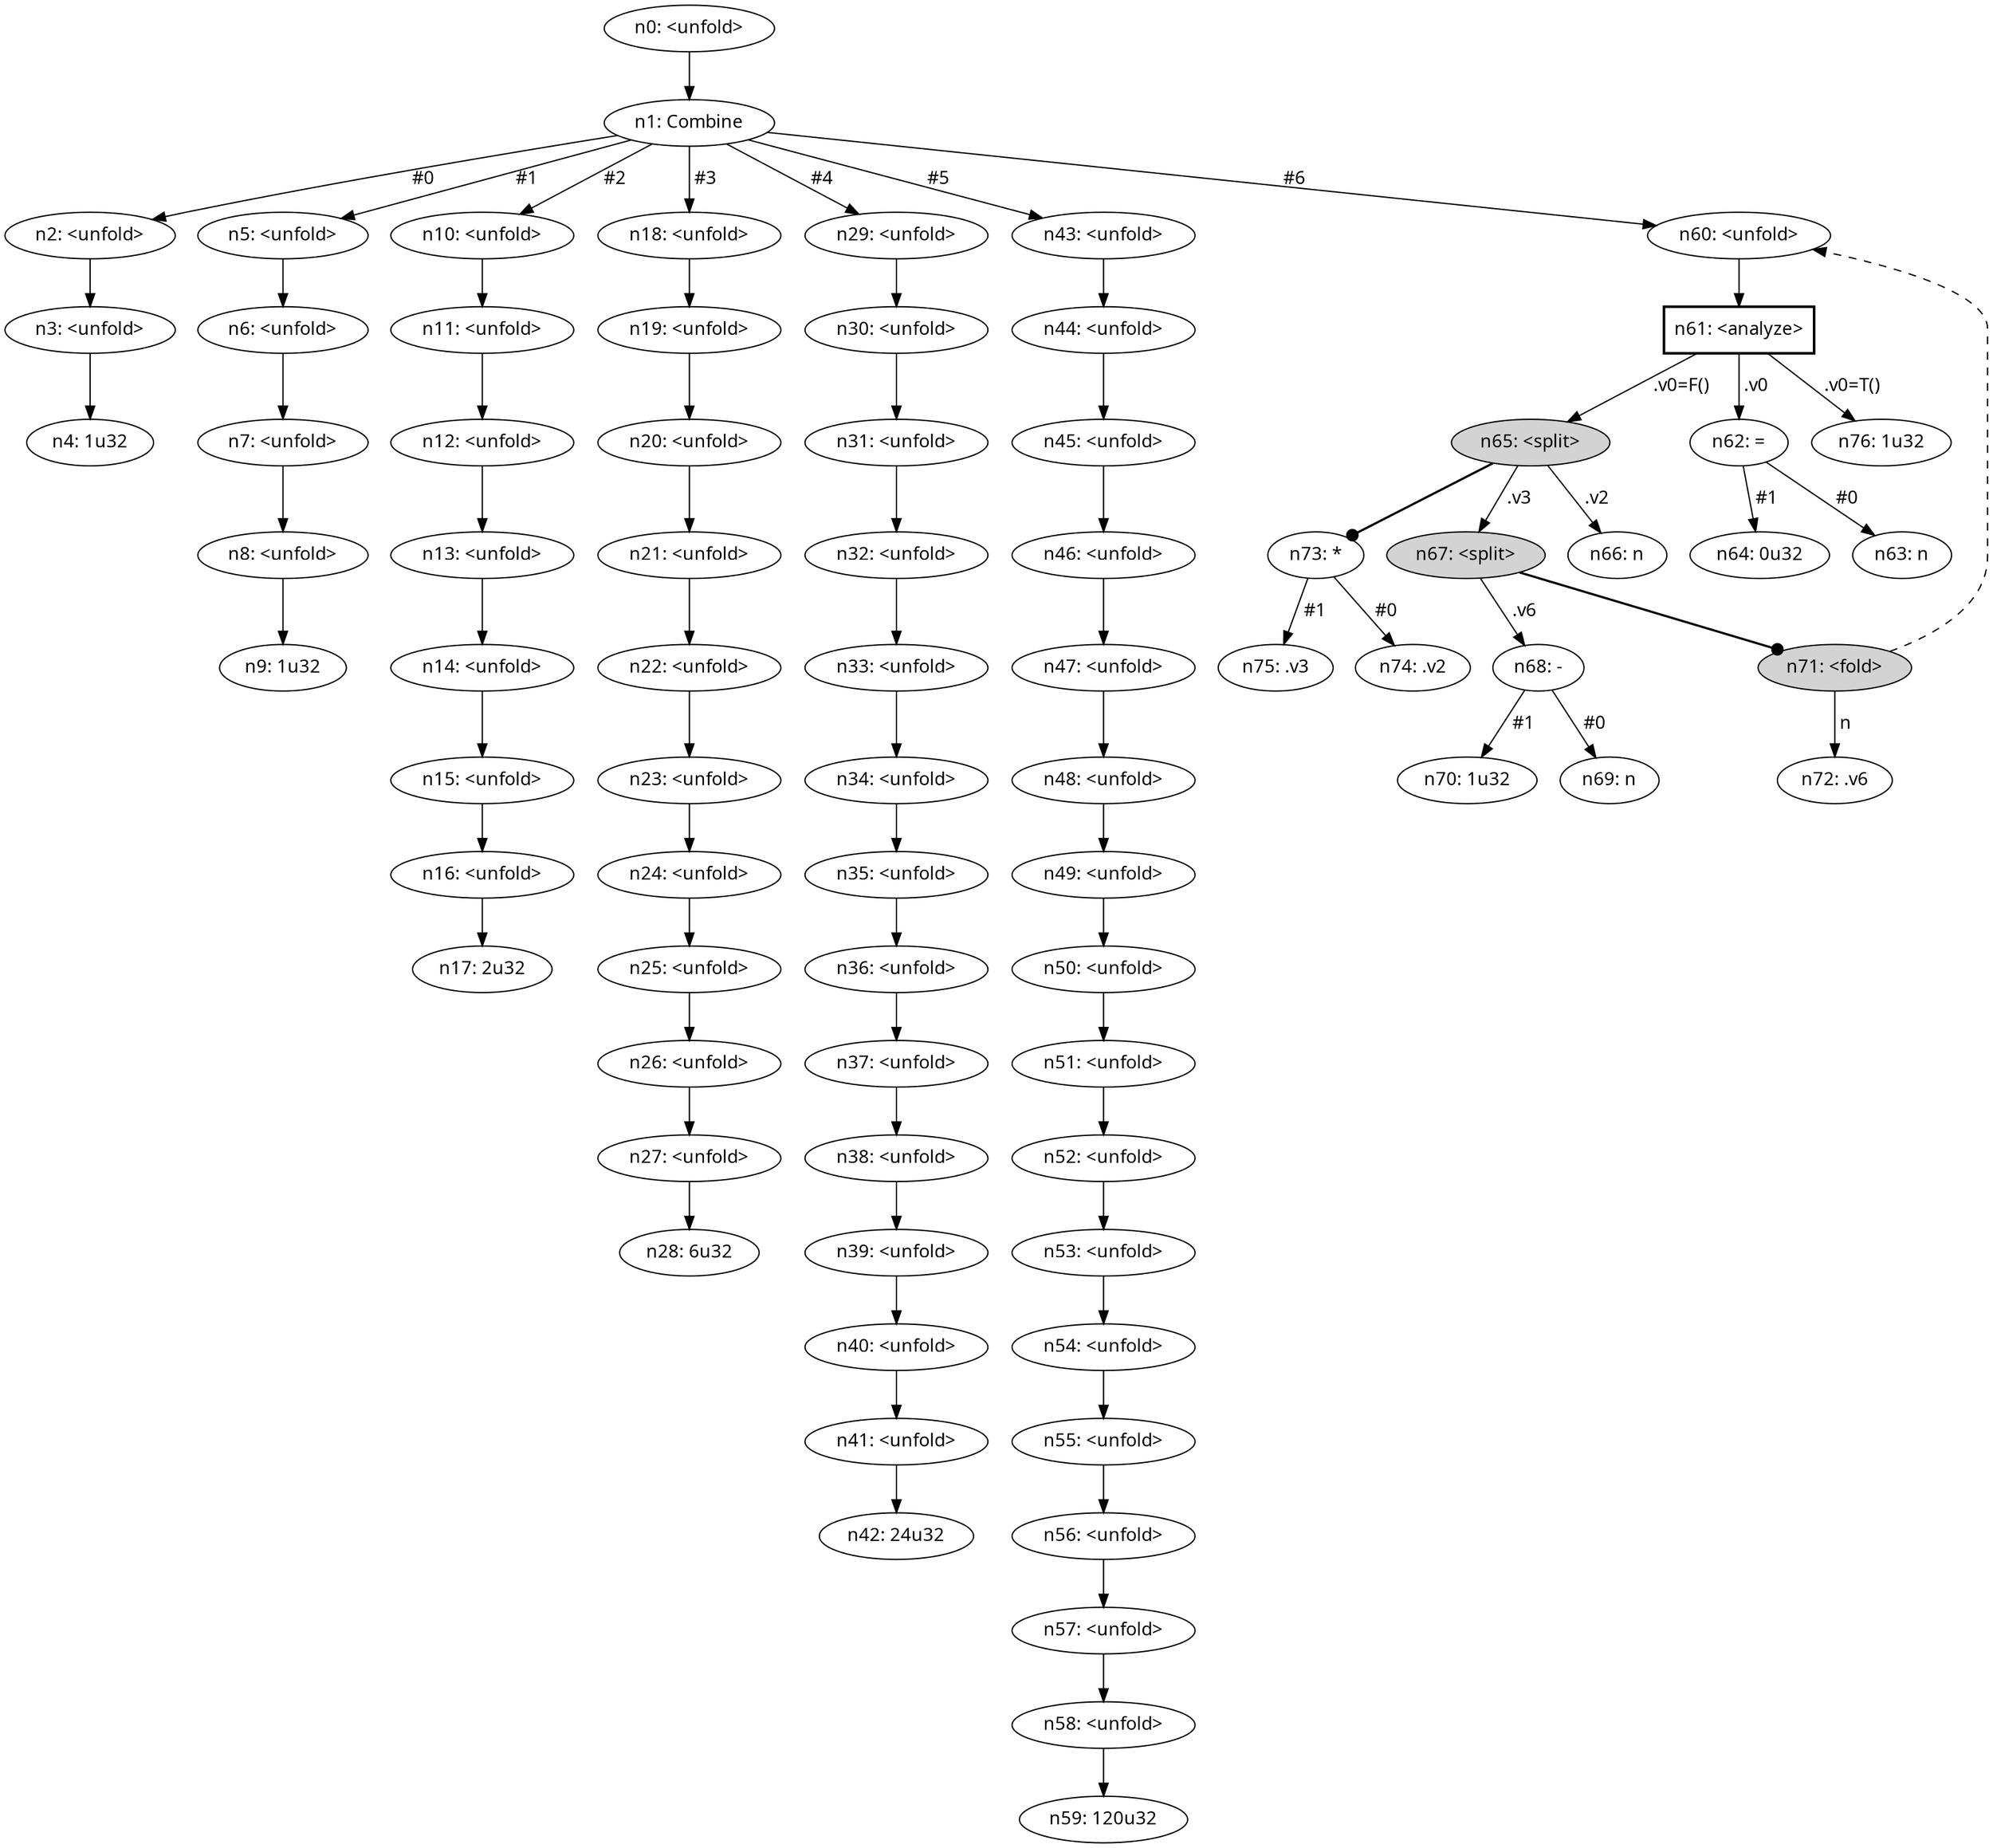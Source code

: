 digraph {
    node [fontname="bold helvetica"];
    edge [fontname="bold helvetica"];
    n0 [label="n0: <unfold>"];
    n1 [label="n1: Combine"];
    n0 -> n1;
    n2 [label="n2: <unfold>"];
    n1 -> n2 [label=" #0 "];
    n3 [label="n3: <unfold>"];
    n2 -> n3;
    n4 [label="n4: 1u32"];
    n3 -> n4;
    n5 [label="n5: <unfold>"];
    n1 -> n5 [label=" #1 "];
    n6 [label="n6: <unfold>"];
    n5 -> n6;
    n7 [label="n7: <unfold>"];
    n6 -> n7;
    n8 [label="n8: <unfold>"];
    n7 -> n8;
    n9 [label="n9: 1u32"];
    n8 -> n9;
    n10 [label="n10: <unfold>"];
    n1 -> n10 [label=" #2 "];
    n11 [label="n11: <unfold>"];
    n10 -> n11;
    n12 [label="n12: <unfold>"];
    n11 -> n12;
    n13 [label="n13: <unfold>"];
    n12 -> n13;
    n14 [label="n14: <unfold>"];
    n13 -> n14;
    n15 [label="n15: <unfold>"];
    n14 -> n15;
    n16 [label="n16: <unfold>"];
    n15 -> n16;
    n17 [label="n17: 2u32"];
    n16 -> n17;
    n18 [label="n18: <unfold>"];
    n1 -> n18 [label=" #3 "];
    n19 [label="n19: <unfold>"];
    n18 -> n19;
    n20 [label="n20: <unfold>"];
    n19 -> n20;
    n21 [label="n21: <unfold>"];
    n20 -> n21;
    n22 [label="n22: <unfold>"];
    n21 -> n22;
    n23 [label="n23: <unfold>"];
    n22 -> n23;
    n24 [label="n24: <unfold>"];
    n23 -> n24;
    n25 [label="n25: <unfold>"];
    n24 -> n25;
    n26 [label="n26: <unfold>"];
    n25 -> n26;
    n27 [label="n27: <unfold>"];
    n26 -> n27;
    n28 [label="n28: 6u32"];
    n27 -> n28;
    n29 [label="n29: <unfold>"];
    n1 -> n29 [label=" #4 "];
    n30 [label="n30: <unfold>"];
    n29 -> n30;
    n31 [label="n31: <unfold>"];
    n30 -> n31;
    n32 [label="n32: <unfold>"];
    n31 -> n32;
    n33 [label="n33: <unfold>"];
    n32 -> n33;
    n34 [label="n34: <unfold>"];
    n33 -> n34;
    n35 [label="n35: <unfold>"];
    n34 -> n35;
    n36 [label="n36: <unfold>"];
    n35 -> n36;
    n37 [label="n37: <unfold>"];
    n36 -> n37;
    n38 [label="n38: <unfold>"];
    n37 -> n38;
    n39 [label="n39: <unfold>"];
    n38 -> n39;
    n40 [label="n40: <unfold>"];
    n39 -> n40;
    n41 [label="n41: <unfold>"];
    n40 -> n41;
    n42 [label="n42: 24u32"];
    n41 -> n42;
    n43 [label="n43: <unfold>"];
    n1 -> n43 [label=" #5 "];
    n44 [label="n44: <unfold>"];
    n43 -> n44;
    n45 [label="n45: <unfold>"];
    n44 -> n45;
    n46 [label="n46: <unfold>"];
    n45 -> n46;
    n47 [label="n47: <unfold>"];
    n46 -> n47;
    n48 [label="n48: <unfold>"];
    n47 -> n48;
    n49 [label="n49: <unfold>"];
    n48 -> n49;
    n50 [label="n50: <unfold>"];
    n49 -> n50;
    n51 [label="n51: <unfold>"];
    n50 -> n51;
    n52 [label="n52: <unfold>"];
    n51 -> n52;
    n53 [label="n53: <unfold>"];
    n52 -> n53;
    n54 [label="n54: <unfold>"];
    n53 -> n54;
    n55 [label="n55: <unfold>"];
    n54 -> n55;
    n56 [label="n56: <unfold>"];
    n55 -> n56;
    n57 [label="n57: <unfold>"];
    n56 -> n57;
    n58 [label="n58: <unfold>"];
    n57 -> n58;
    n59 [label="n59: 120u32"];
    n58 -> n59;
    n60 [label="n60: <unfold>"];
    n1 -> n60 [label=" #6 "];
    n61 [label="n61: <analyze>"] [shape=box style=bold];
    n60 -> n61;
    n62 [label="n62: ="];
    n61 -> n62 [label=" .v0 "];
    n63 [label="n63: n"];
    n62 -> n63 [label=" #0 "];
    n64 [label="n64: 0u32"];
    n62 -> n64 [label=" #1 "];
    n65 [label="n65: <split>"] [style=filled];
    n61 -> n65 [label=" .v0=F() "];
    n66 [label="n66: n"];
    n65 -> n66 [label=" .v2 "];
    n67 [label="n67: <split>"] [style=filled];
    n65 -> n67 [label=" .v3 "];
    n68 [label="n68: -"];
    n67 -> n68 [label=" .v6 "];
    n69 [label="n69: n"];
    n68 -> n69 [label=" #0 "];
    n70 [label="n70: 1u32"];
    n68 -> n70 [label=" #1 "];
    n71 [label="n71: <fold>"] [style=filled];
    n67 -> n71 [penwidth=1.7 arrowhead=dot];
    n71 -> n60 [style=dashed];
    n72 [label="n72: .v6"];
    n71 -> n72 [label=" n "];
    n73 [label="n73: *"];
    n65 -> n73 [penwidth=1.7 arrowhead=dot];
    n74 [label="n74: .v2"];
    n73 -> n74 [label=" #0 "];
    n75 [label="n75: .v3"];
    n73 -> n75 [label=" #1 "];
    n76 [label="n76: 1u32"];
    n61 -> n76 [label=" .v0=T() "];
}
